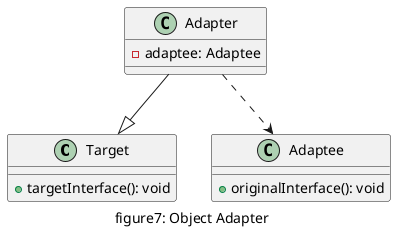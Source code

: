 @startuml "figure7_adapter_object"
caption figure7: Object Adapter
class Target{
    + targetInterface(): void
}

class Adaptee{
    + originalInterface(): void
}

class Adapter{
    - adaptee: Adaptee    
}

Adapter --|> Target
Adapter ..> Adaptee
@enduml